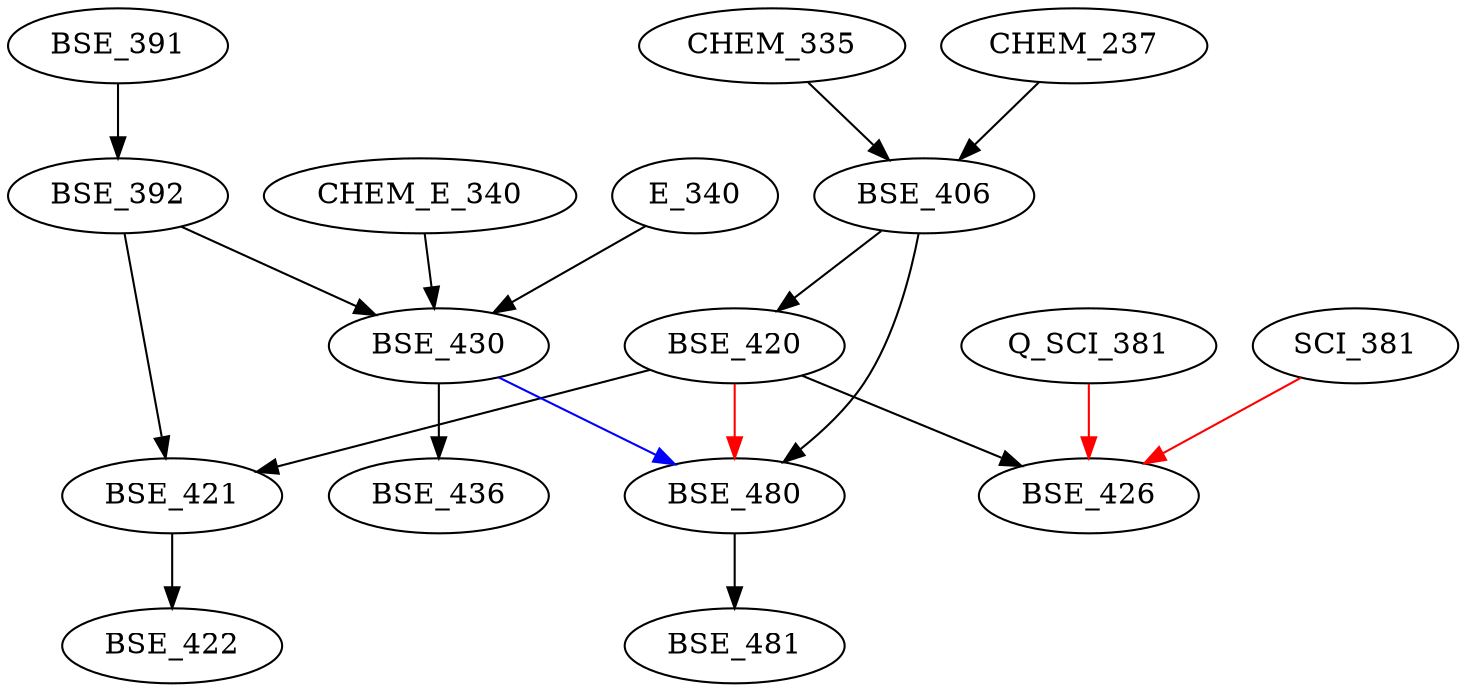 digraph G {
    edge [color=black];
    BSE_391 -> BSE_392;
    edge [color=black];
    CHEM_237 -> BSE_406;
    CHEM_335 -> BSE_406;
    edge [color=black];
    BSE_406 -> BSE_420;
    edge [color=black];
    BSE_392 -> BSE_421;
    BSE_420 -> BSE_421;
    edge [color=black];
    BSE_421 -> BSE_422;
    edge [color=black];
    BSE_420 -> BSE_426;
    edge [color=red];
    Q_SCI_381 -> BSE_426;
    SCI_381 -> BSE_426;
    edge [color=black];
    BSE_392 -> BSE_430;
    CHEM_E_340 -> BSE_430;
    E_340 -> BSE_430;
    edge [color=black];
    BSE_430 -> BSE_436;
    edge [color=black];
    BSE_406 -> BSE_480;
    edge [color=red];
    BSE_420 -> BSE_480;
    edge [color=blue];
    BSE_430 -> BSE_480;
    edge [color=black];
    BSE_480 -> BSE_481;
}
